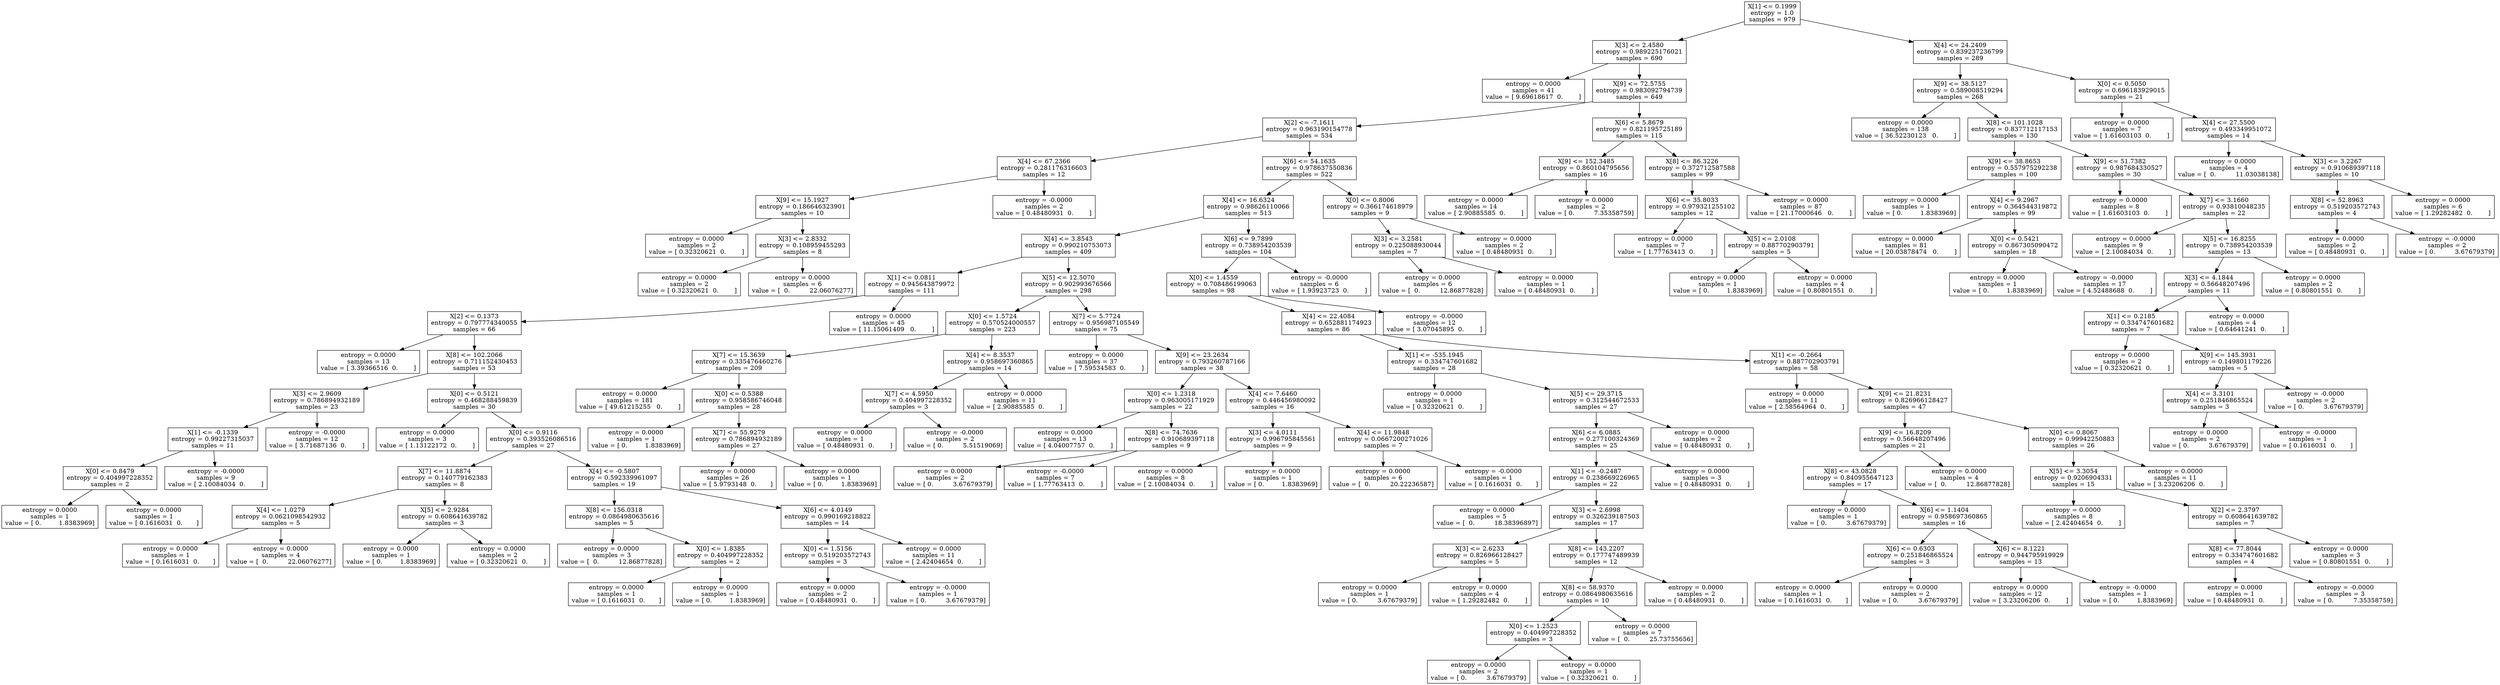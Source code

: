 digraph Tree {
0 [label="X[1] <= 0.1999\nentropy = 1.0\nsamples = 979", shape="box"] ;
1 [label="X[3] <= 2.4580\nentropy = 0.989225176021\nsamples = 690", shape="box"] ;
0 -> 1 ;
2 [label="entropy = 0.0000\nsamples = 41\nvalue = [ 9.69618617  0.        ]", shape="box"] ;
1 -> 2 ;
3 [label="X[9] <= 72.5755\nentropy = 0.983092794739\nsamples = 649", shape="box"] ;
1 -> 3 ;
4 [label="X[2] <= -7.1611\nentropy = 0.963190154778\nsamples = 534", shape="box"] ;
3 -> 4 ;
5 [label="X[4] <= 67.2366\nentropy = 0.281176316603\nsamples = 12", shape="box"] ;
4 -> 5 ;
6 [label="X[9] <= 15.1927\nentropy = 0.186646323901\nsamples = 10", shape="box"] ;
5 -> 6 ;
7 [label="entropy = 0.0000\nsamples = 2\nvalue = [ 0.32320621  0.        ]", shape="box"] ;
6 -> 7 ;
8 [label="X[3] <= 2.8332\nentropy = 0.108959455293\nsamples = 8", shape="box"] ;
6 -> 8 ;
9 [label="entropy = 0.0000\nsamples = 2\nvalue = [ 0.32320621  0.        ]", shape="box"] ;
8 -> 9 ;
10 [label="entropy = 0.0000\nsamples = 6\nvalue = [  0.          22.06076277]", shape="box"] ;
8 -> 10 ;
11 [label="entropy = -0.0000\nsamples = 2\nvalue = [ 0.48480931  0.        ]", shape="box"] ;
5 -> 11 ;
12 [label="X[6] <= 54.1635\nentropy = 0.978637550836\nsamples = 522", shape="box"] ;
4 -> 12 ;
13 [label="X[4] <= 16.6324\nentropy = 0.98626110066\nsamples = 513", shape="box"] ;
12 -> 13 ;
14 [label="X[4] <= 3.8543\nentropy = 0.990210753073\nsamples = 409", shape="box"] ;
13 -> 14 ;
15 [label="X[1] <= 0.0811\nentropy = 0.945643879972\nsamples = 111", shape="box"] ;
14 -> 15 ;
16 [label="X[2] <= 0.1373\nentropy = 0.797774340055\nsamples = 66", shape="box"] ;
15 -> 16 ;
17 [label="entropy = 0.0000\nsamples = 13\nvalue = [ 3.39366516  0.        ]", shape="box"] ;
16 -> 17 ;
18 [label="X[8] <= 102.2066\nentropy = 0.711152430453\nsamples = 53", shape="box"] ;
16 -> 18 ;
19 [label="X[3] <= 2.9609\nentropy = 0.786894932189\nsamples = 23", shape="box"] ;
18 -> 19 ;
20 [label="X[1] <= -0.1339\nentropy = 0.99227315037\nsamples = 11", shape="box"] ;
19 -> 20 ;
21 [label="X[0] <= 0.8479\nentropy = 0.404997228352\nsamples = 2", shape="box"] ;
20 -> 21 ;
22 [label="entropy = 0.0000\nsamples = 1\nvalue = [ 0.         1.8383969]", shape="box"] ;
21 -> 22 ;
23 [label="entropy = 0.0000\nsamples = 1\nvalue = [ 0.1616031  0.       ]", shape="box"] ;
21 -> 23 ;
24 [label="entropy = -0.0000\nsamples = 9\nvalue = [ 2.10084034  0.        ]", shape="box"] ;
20 -> 24 ;
25 [label="entropy = -0.0000\nsamples = 12\nvalue = [ 3.71687136  0.        ]", shape="box"] ;
19 -> 25 ;
26 [label="X[0] <= 0.5121\nentropy = 0.468288459839\nsamples = 30", shape="box"] ;
18 -> 26 ;
27 [label="entropy = 0.0000\nsamples = 3\nvalue = [ 1.13122172  0.        ]", shape="box"] ;
26 -> 27 ;
28 [label="X[0] <= 0.9116\nentropy = 0.393526086516\nsamples = 27", shape="box"] ;
26 -> 28 ;
29 [label="X[7] <= 11.8874\nentropy = 0.140779162383\nsamples = 8", shape="box"] ;
28 -> 29 ;
30 [label="X[4] <= 1.0279\nentropy = 0.0621098542932\nsamples = 5", shape="box"] ;
29 -> 30 ;
31 [label="entropy = 0.0000\nsamples = 1\nvalue = [ 0.1616031  0.       ]", shape="box"] ;
30 -> 31 ;
32 [label="entropy = 0.0000\nsamples = 4\nvalue = [  0.          22.06076277]", shape="box"] ;
30 -> 32 ;
33 [label="X[5] <= 2.9284\nentropy = 0.608641639782\nsamples = 3", shape="box"] ;
29 -> 33 ;
34 [label="entropy = 0.0000\nsamples = 1\nvalue = [ 0.         1.8383969]", shape="box"] ;
33 -> 34 ;
35 [label="entropy = 0.0000\nsamples = 2\nvalue = [ 0.32320621  0.        ]", shape="box"] ;
33 -> 35 ;
36 [label="X[4] <= -0.5807\nentropy = 0.592339961097\nsamples = 19", shape="box"] ;
28 -> 36 ;
37 [label="X[8] <= 156.0318\nentropy = 0.0864980635616\nsamples = 5", shape="box"] ;
36 -> 37 ;
38 [label="entropy = 0.0000\nsamples = 3\nvalue = [  0.          12.86877828]", shape="box"] ;
37 -> 38 ;
39 [label="X[0] <= 1.8385\nentropy = 0.404997228352\nsamples = 2", shape="box"] ;
37 -> 39 ;
40 [label="entropy = 0.0000\nsamples = 1\nvalue = [ 0.1616031  0.       ]", shape="box"] ;
39 -> 40 ;
41 [label="entropy = 0.0000\nsamples = 1\nvalue = [ 0.         1.8383969]", shape="box"] ;
39 -> 41 ;
42 [label="X[6] <= 4.0149\nentropy = 0.990169218822\nsamples = 14", shape="box"] ;
36 -> 42 ;
43 [label="X[0] <= 1.5156\nentropy = 0.519203572743\nsamples = 3", shape="box"] ;
42 -> 43 ;
44 [label="entropy = 0.0000\nsamples = 2\nvalue = [ 0.48480931  0.        ]", shape="box"] ;
43 -> 44 ;
45 [label="entropy = -0.0000\nsamples = 1\nvalue = [ 0.          3.67679379]", shape="box"] ;
43 -> 45 ;
46 [label="entropy = 0.0000\nsamples = 11\nvalue = [ 2.42404654  0.        ]", shape="box"] ;
42 -> 46 ;
47 [label="entropy = 0.0000\nsamples = 45\nvalue = [ 11.15061409   0.        ]", shape="box"] ;
15 -> 47 ;
48 [label="X[5] <= 12.5070\nentropy = 0.902993676566\nsamples = 298", shape="box"] ;
14 -> 48 ;
49 [label="X[0] <= 1.5724\nentropy = 0.570524000557\nsamples = 223", shape="box"] ;
48 -> 49 ;
50 [label="X[7] <= 15.3639\nentropy = 0.335476460276\nsamples = 209", shape="box"] ;
49 -> 50 ;
51 [label="entropy = 0.0000\nsamples = 181\nvalue = [ 49.61215255   0.        ]", shape="box"] ;
50 -> 51 ;
52 [label="X[0] <= 0.5388\nentropy = 0.958586746048\nsamples = 28", shape="box"] ;
50 -> 52 ;
53 [label="entropy = 0.0000\nsamples = 1\nvalue = [ 0.         1.8383969]", shape="box"] ;
52 -> 53 ;
54 [label="X[7] <= 55.9279\nentropy = 0.786894932189\nsamples = 27", shape="box"] ;
52 -> 54 ;
55 [label="entropy = 0.0000\nsamples = 26\nvalue = [ 5.9793148  0.       ]", shape="box"] ;
54 -> 55 ;
56 [label="entropy = 0.0000\nsamples = 1\nvalue = [ 0.         1.8383969]", shape="box"] ;
54 -> 56 ;
57 [label="X[4] <= 8.3537\nentropy = 0.958697360865\nsamples = 14", shape="box"] ;
49 -> 57 ;
58 [label="X[7] <= 4.5950\nentropy = 0.404997228352\nsamples = 3", shape="box"] ;
57 -> 58 ;
59 [label="entropy = 0.0000\nsamples = 1\nvalue = [ 0.48480931  0.        ]", shape="box"] ;
58 -> 59 ;
60 [label="entropy = -0.0000\nsamples = 2\nvalue = [ 0.          5.51519069]", shape="box"] ;
58 -> 60 ;
61 [label="entropy = 0.0000\nsamples = 11\nvalue = [ 2.90885585  0.        ]", shape="box"] ;
57 -> 61 ;
62 [label="X[7] <= 5.7724\nentropy = 0.956987105549\nsamples = 75", shape="box"] ;
48 -> 62 ;
63 [label="entropy = 0.0000\nsamples = 37\nvalue = [ 7.59534583  0.        ]", shape="box"] ;
62 -> 63 ;
64 [label="X[9] <= 23.2634\nentropy = 0.793260787166\nsamples = 38", shape="box"] ;
62 -> 64 ;
65 [label="X[0] <= 1.2318\nentropy = 0.963005171929\nsamples = 22", shape="box"] ;
64 -> 65 ;
66 [label="entropy = 0.0000\nsamples = 13\nvalue = [ 4.04007757  0.        ]", shape="box"] ;
65 -> 66 ;
67 [label="X[8] <= 74.7636\nentropy = 0.910689397118\nsamples = 9", shape="box"] ;
65 -> 67 ;
68 [label="entropy = 0.0000\nsamples = 2\nvalue = [ 0.          3.67679379]", shape="box"] ;
67 -> 68 ;
69 [label="entropy = -0.0000\nsamples = 7\nvalue = [ 1.77763413  0.        ]", shape="box"] ;
67 -> 69 ;
70 [label="X[4] <= 7.6460\nentropy = 0.446456980092\nsamples = 16", shape="box"] ;
64 -> 70 ;
71 [label="X[3] <= 4.0111\nentropy = 0.996795845561\nsamples = 9", shape="box"] ;
70 -> 71 ;
72 [label="entropy = 0.0000\nsamples = 8\nvalue = [ 2.10084034  0.        ]", shape="box"] ;
71 -> 72 ;
73 [label="entropy = 0.0000\nsamples = 1\nvalue = [ 0.         1.8383969]", shape="box"] ;
71 -> 73 ;
74 [label="X[4] <= 11.9848\nentropy = 0.0667200271026\nsamples = 7", shape="box"] ;
70 -> 74 ;
75 [label="entropy = 0.0000\nsamples = 6\nvalue = [  0.          20.22236587]", shape="box"] ;
74 -> 75 ;
76 [label="entropy = -0.0000\nsamples = 1\nvalue = [ 0.1616031  0.       ]", shape="box"] ;
74 -> 76 ;
77 [label="X[6] <= 9.7899\nentropy = 0.738954203539\nsamples = 104", shape="box"] ;
13 -> 77 ;
78 [label="X[0] <= 1.4559\nentropy = 0.708486199063\nsamples = 98", shape="box"] ;
77 -> 78 ;
79 [label="X[4] <= 22.4084\nentropy = 0.652881174923\nsamples = 86", shape="box"] ;
78 -> 79 ;
80 [label="X[1] <= -535.1945\nentropy = 0.334747601682\nsamples = 28", shape="box"] ;
79 -> 80 ;
81 [label="entropy = 0.0000\nsamples = 1\nvalue = [ 0.32320621  0.        ]", shape="box"] ;
80 -> 81 ;
82 [label="X[5] <= 29.3715\nentropy = 0.312544672533\nsamples = 27", shape="box"] ;
80 -> 82 ;
83 [label="X[6] <= 6.0885\nentropy = 0.277100324369\nsamples = 25", shape="box"] ;
82 -> 83 ;
84 [label="X[1] <= -0.2487\nentropy = 0.238669226965\nsamples = 22", shape="box"] ;
83 -> 84 ;
85 [label="entropy = 0.0000\nsamples = 5\nvalue = [  0.          18.38396897]", shape="box"] ;
84 -> 85 ;
86 [label="X[3] <= 2.6998\nentropy = 0.326239187503\nsamples = 17", shape="box"] ;
84 -> 86 ;
87 [label="X[3] <= 2.6233\nentropy = 0.826966128427\nsamples = 5", shape="box"] ;
86 -> 87 ;
88 [label="entropy = 0.0000\nsamples = 1\nvalue = [ 0.          3.67679379]", shape="box"] ;
87 -> 88 ;
89 [label="entropy = 0.0000\nsamples = 4\nvalue = [ 1.29282482  0.        ]", shape="box"] ;
87 -> 89 ;
90 [label="X[8] <= 143.2207\nentropy = 0.177747489939\nsamples = 12", shape="box"] ;
86 -> 90 ;
91 [label="X[8] <= 58.9370\nentropy = 0.0864980635616\nsamples = 10", shape="box"] ;
90 -> 91 ;
92 [label="X[0] <= 1.2523\nentropy = 0.404997228352\nsamples = 3", shape="box"] ;
91 -> 92 ;
93 [label="entropy = 0.0000\nsamples = 2\nvalue = [ 0.          3.67679379]", shape="box"] ;
92 -> 93 ;
94 [label="entropy = 0.0000\nsamples = 1\nvalue = [ 0.32320621  0.        ]", shape="box"] ;
92 -> 94 ;
95 [label="entropy = 0.0000\nsamples = 7\nvalue = [  0.          25.73755656]", shape="box"] ;
91 -> 95 ;
96 [label="entropy = 0.0000\nsamples = 2\nvalue = [ 0.48480931  0.        ]", shape="box"] ;
90 -> 96 ;
97 [label="entropy = 0.0000\nsamples = 3\nvalue = [ 0.48480931  0.        ]", shape="box"] ;
83 -> 97 ;
98 [label="entropy = 0.0000\nsamples = 2\nvalue = [ 0.48480931  0.        ]", shape="box"] ;
82 -> 98 ;
99 [label="X[1] <= -0.2664\nentropy = 0.887702903791\nsamples = 58", shape="box"] ;
79 -> 99 ;
100 [label="entropy = 0.0000\nsamples = 11\nvalue = [ 2.58564964  0.        ]", shape="box"] ;
99 -> 100 ;
101 [label="X[9] <= 21.8231\nentropy = 0.826966128427\nsamples = 47", shape="box"] ;
99 -> 101 ;
102 [label="X[9] <= 16.8209\nentropy = 0.56648207496\nsamples = 21", shape="box"] ;
101 -> 102 ;
103 [label="X[8] <= 43.0828\nentropy = 0.840955647123\nsamples = 17", shape="box"] ;
102 -> 103 ;
104 [label="entropy = 0.0000\nsamples = 1\nvalue = [ 0.          3.67679379]", shape="box"] ;
103 -> 104 ;
105 [label="X[6] <= 1.1404\nentropy = 0.958697360865\nsamples = 16", shape="box"] ;
103 -> 105 ;
106 [label="X[6] <= 0.6303\nentropy = 0.251846865524\nsamples = 3", shape="box"] ;
105 -> 106 ;
107 [label="entropy = 0.0000\nsamples = 1\nvalue = [ 0.1616031  0.       ]", shape="box"] ;
106 -> 107 ;
108 [label="entropy = 0.0000\nsamples = 2\nvalue = [ 0.          3.67679379]", shape="box"] ;
106 -> 108 ;
109 [label="X[6] <= 8.1221\nentropy = 0.944795919929\nsamples = 13", shape="box"] ;
105 -> 109 ;
110 [label="entropy = 0.0000\nsamples = 12\nvalue = [ 3.23206206  0.        ]", shape="box"] ;
109 -> 110 ;
111 [label="entropy = -0.0000\nsamples = 1\nvalue = [ 0.         1.8383969]", shape="box"] ;
109 -> 111 ;
112 [label="entropy = 0.0000\nsamples = 4\nvalue = [  0.          12.86877828]", shape="box"] ;
102 -> 112 ;
113 [label="X[0] <= 0.8067\nentropy = 0.99942250883\nsamples = 26", shape="box"] ;
101 -> 113 ;
114 [label="X[5] <= 3.3054\nentropy = 0.9206904331\nsamples = 15", shape="box"] ;
113 -> 114 ;
115 [label="entropy = 0.0000\nsamples = 8\nvalue = [ 2.42404654  0.        ]", shape="box"] ;
114 -> 115 ;
116 [label="X[2] <= 2.3797\nentropy = 0.608641639782\nsamples = 7", shape="box"] ;
114 -> 116 ;
117 [label="X[8] <= 77.8044\nentropy = 0.334747601682\nsamples = 4", shape="box"] ;
116 -> 117 ;
118 [label="entropy = 0.0000\nsamples = 1\nvalue = [ 0.48480931  0.        ]", shape="box"] ;
117 -> 118 ;
119 [label="entropy = -0.0000\nsamples = 3\nvalue = [ 0.          7.35358759]", shape="box"] ;
117 -> 119 ;
120 [label="entropy = 0.0000\nsamples = 3\nvalue = [ 0.80801551  0.        ]", shape="box"] ;
116 -> 120 ;
121 [label="entropy = 0.0000\nsamples = 11\nvalue = [ 3.23206206  0.        ]", shape="box"] ;
113 -> 121 ;
122 [label="entropy = -0.0000\nsamples = 12\nvalue = [ 3.07045895  0.        ]", shape="box"] ;
78 -> 122 ;
123 [label="entropy = -0.0000\nsamples = 6\nvalue = [ 1.93923723  0.        ]", shape="box"] ;
77 -> 123 ;
124 [label="X[0] <= 0.8006\nentropy = 0.366174618979\nsamples = 9", shape="box"] ;
12 -> 124 ;
125 [label="X[3] <= 3.2581\nentropy = 0.225088930044\nsamples = 7", shape="box"] ;
124 -> 125 ;
126 [label="entropy = 0.0000\nsamples = 6\nvalue = [  0.          12.86877828]", shape="box"] ;
125 -> 126 ;
127 [label="entropy = 0.0000\nsamples = 1\nvalue = [ 0.48480931  0.        ]", shape="box"] ;
125 -> 127 ;
128 [label="entropy = 0.0000\nsamples = 2\nvalue = [ 0.48480931  0.        ]", shape="box"] ;
124 -> 128 ;
129 [label="X[6] <= 5.8679\nentropy = 0.821195725189\nsamples = 115", shape="box"] ;
3 -> 129 ;
130 [label="X[9] <= 152.3485\nentropy = 0.860104795656\nsamples = 16", shape="box"] ;
129 -> 130 ;
131 [label="entropy = 0.0000\nsamples = 14\nvalue = [ 2.90885585  0.        ]", shape="box"] ;
130 -> 131 ;
132 [label="entropy = 0.0000\nsamples = 2\nvalue = [ 0.          7.35358759]", shape="box"] ;
130 -> 132 ;
133 [label="X[8] <= 86.3226\nentropy = 0.372712587588\nsamples = 99", shape="box"] ;
129 -> 133 ;
134 [label="X[6] <= 35.8033\nentropy = 0.979321255102\nsamples = 12", shape="box"] ;
133 -> 134 ;
135 [label="entropy = 0.0000\nsamples = 7\nvalue = [ 1.77763413  0.        ]", shape="box"] ;
134 -> 135 ;
136 [label="X[5] <= 2.0108\nentropy = 0.887702903791\nsamples = 5", shape="box"] ;
134 -> 136 ;
137 [label="entropy = 0.0000\nsamples = 1\nvalue = [ 0.         1.8383969]", shape="box"] ;
136 -> 137 ;
138 [label="entropy = 0.0000\nsamples = 4\nvalue = [ 0.80801551  0.        ]", shape="box"] ;
136 -> 138 ;
139 [label="entropy = 0.0000\nsamples = 87\nvalue = [ 21.17000646   0.        ]", shape="box"] ;
133 -> 139 ;
140 [label="X[4] <= 24.2409\nentropy = 0.839237236799\nsamples = 289", shape="box"] ;
0 -> 140 ;
141 [label="X[9] <= 38.5127\nentropy = 0.589008519294\nsamples = 268", shape="box"] ;
140 -> 141 ;
142 [label="entropy = 0.0000\nsamples = 138\nvalue = [ 36.52230123   0.        ]", shape="box"] ;
141 -> 142 ;
143 [label="X[8] <= 101.1028\nentropy = 0.837712117153\nsamples = 130", shape="box"] ;
141 -> 143 ;
144 [label="X[9] <= 38.8653\nentropy = 0.557975292238\nsamples = 100", shape="box"] ;
143 -> 144 ;
145 [label="entropy = 0.0000\nsamples = 1\nvalue = [ 0.         1.8383969]", shape="box"] ;
144 -> 145 ;
146 [label="X[4] <= 9.2967\nentropy = 0.364544319872\nsamples = 99", shape="box"] ;
144 -> 146 ;
147 [label="entropy = 0.0000\nsamples = 81\nvalue = [ 20.03878474   0.        ]", shape="box"] ;
146 -> 147 ;
148 [label="X[0] <= 0.5421\nentropy = 0.867305090472\nsamples = 18", shape="box"] ;
146 -> 148 ;
149 [label="entropy = 0.0000\nsamples = 1\nvalue = [ 0.         1.8383969]", shape="box"] ;
148 -> 149 ;
150 [label="entropy = -0.0000\nsamples = 17\nvalue = [ 4.52488688  0.        ]", shape="box"] ;
148 -> 150 ;
151 [label="X[9] <= 51.7382\nentropy = 0.987684330527\nsamples = 30", shape="box"] ;
143 -> 151 ;
152 [label="entropy = 0.0000\nsamples = 8\nvalue = [ 1.61603103  0.        ]", shape="box"] ;
151 -> 152 ;
153 [label="X[7] <= 3.1660\nentropy = 0.93810048235\nsamples = 22", shape="box"] ;
151 -> 153 ;
154 [label="entropy = 0.0000\nsamples = 9\nvalue = [ 2.10084034  0.        ]", shape="box"] ;
153 -> 154 ;
155 [label="X[5] <= 16.8255\nentropy = 0.738954203539\nsamples = 13", shape="box"] ;
153 -> 155 ;
156 [label="X[3] <= 4.1844\nentropy = 0.56648207496\nsamples = 11", shape="box"] ;
155 -> 156 ;
157 [label="X[1] <= 0.2185\nentropy = 0.334747601682\nsamples = 7", shape="box"] ;
156 -> 157 ;
158 [label="entropy = 0.0000\nsamples = 2\nvalue = [ 0.32320621  0.        ]", shape="box"] ;
157 -> 158 ;
159 [label="X[9] <= 145.3931\nentropy = 0.149801179226\nsamples = 5", shape="box"] ;
157 -> 159 ;
160 [label="X[4] <= 3.3101\nentropy = 0.251846865524\nsamples = 3", shape="box"] ;
159 -> 160 ;
161 [label="entropy = 0.0000\nsamples = 2\nvalue = [ 0.          3.67679379]", shape="box"] ;
160 -> 161 ;
162 [label="entropy = -0.0000\nsamples = 1\nvalue = [ 0.1616031  0.       ]", shape="box"] ;
160 -> 162 ;
163 [label="entropy = -0.0000\nsamples = 2\nvalue = [ 0.          3.67679379]", shape="box"] ;
159 -> 163 ;
164 [label="entropy = 0.0000\nsamples = 4\nvalue = [ 0.64641241  0.        ]", shape="box"] ;
156 -> 164 ;
165 [label="entropy = 0.0000\nsamples = 2\nvalue = [ 0.80801551  0.        ]", shape="box"] ;
155 -> 165 ;
166 [label="X[0] <= 0.5050\nentropy = 0.696183929015\nsamples = 21", shape="box"] ;
140 -> 166 ;
167 [label="entropy = 0.0000\nsamples = 7\nvalue = [ 1.61603103  0.        ]", shape="box"] ;
166 -> 167 ;
168 [label="X[4] <= 27.5500\nentropy = 0.493349951072\nsamples = 14", shape="box"] ;
166 -> 168 ;
169 [label="entropy = 0.0000\nsamples = 4\nvalue = [  0.          11.03038138]", shape="box"] ;
168 -> 169 ;
170 [label="X[3] <= 3.2267\nentropy = 0.910689397118\nsamples = 10", shape="box"] ;
168 -> 170 ;
171 [label="X[8] <= 52.8963\nentropy = 0.519203572743\nsamples = 4", shape="box"] ;
170 -> 171 ;
172 [label="entropy = 0.0000\nsamples = 2\nvalue = [ 0.48480931  0.        ]", shape="box"] ;
171 -> 172 ;
173 [label="entropy = -0.0000\nsamples = 2\nvalue = [ 0.          3.67679379]", shape="box"] ;
171 -> 173 ;
174 [label="entropy = 0.0000\nsamples = 6\nvalue = [ 1.29282482  0.        ]", shape="box"] ;
170 -> 174 ;
}
